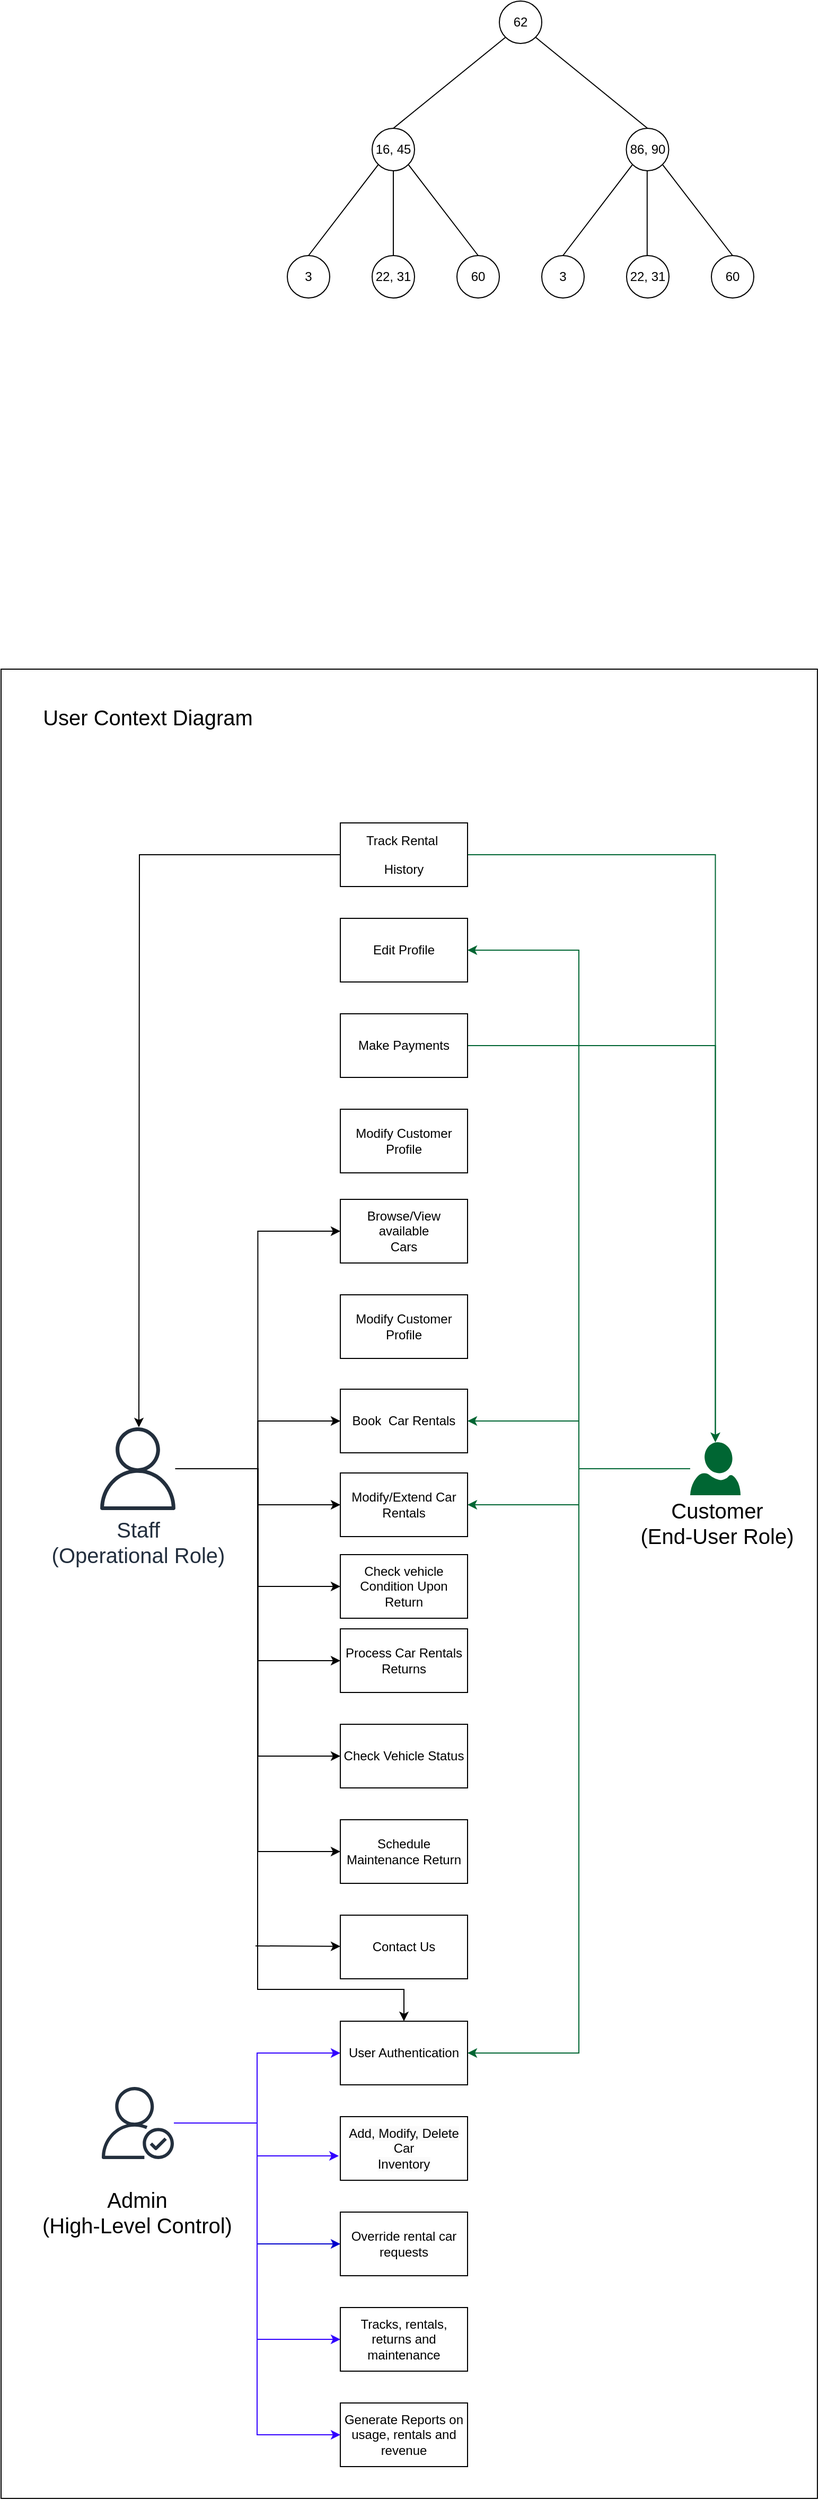<mxfile version="26.1.0">
  <diagram name="Page-1" id="RbNFmXuXFXfBO2YPaHSl">
    <mxGraphModel dx="770" dy="2558" grid="1" gridSize="10" guides="1" tooltips="1" connect="1" arrows="1" fold="1" page="1" pageScale="1" pageWidth="850" pageHeight="1100" math="0" shadow="0">
      <root>
        <mxCell id="0" />
        <mxCell id="1" parent="0" />
        <mxCell id="kHndqxakwdEVO61bLLsD-2" value="" style="whiteSpace=wrap;html=1;fillColor=none;" parent="1" vertex="1">
          <mxGeometry x="10" y="-1090" width="770" height="1725" as="geometry" />
        </mxCell>
        <mxCell id="UNos-CsjaKPpaQYKpEou-1" value="&lt;p align=&quot;center&quot; class=&quot;MsoNormal&quot;&gt;Edit Profile&lt;/p&gt;" style="rounded=0;whiteSpace=wrap;html=1;" parent="1" vertex="1">
          <mxGeometry x="330" y="-855" width="120" height="60" as="geometry" />
        </mxCell>
        <mxCell id="UNos-CsjaKPpaQYKpEou-9" value="" style="edgeStyle=orthogonalEdgeStyle;rounded=0;orthogonalLoop=1;jettySize=auto;html=1;entryX=0;entryY=0.5;entryDx=0;entryDy=0;" parent="1" source="UNos-CsjaKPpaQYKpEou-2" target="UNos-CsjaKPpaQYKpEou-10" edge="1">
          <mxGeometry relative="1" as="geometry" />
        </mxCell>
        <mxCell id="UNos-CsjaKPpaQYKpEou-25" style="edgeStyle=orthogonalEdgeStyle;rounded=0;orthogonalLoop=1;jettySize=auto;html=1;entryX=0;entryY=0.5;entryDx=0;entryDy=0;" parent="1" source="UNos-CsjaKPpaQYKpEou-2" target="UNos-CsjaKPpaQYKpEou-13" edge="1">
          <mxGeometry relative="1" as="geometry" />
        </mxCell>
        <mxCell id="UNos-CsjaKPpaQYKpEou-26" style="edgeStyle=orthogonalEdgeStyle;rounded=0;orthogonalLoop=1;jettySize=auto;html=1;entryX=0;entryY=0.5;entryDx=0;entryDy=0;" parent="1" source="UNos-CsjaKPpaQYKpEou-2" target="UNos-CsjaKPpaQYKpEou-12" edge="1">
          <mxGeometry relative="1" as="geometry" />
        </mxCell>
        <mxCell id="UNos-CsjaKPpaQYKpEou-27" style="edgeStyle=orthogonalEdgeStyle;rounded=0;orthogonalLoop=1;jettySize=auto;html=1;entryX=0;entryY=0.5;entryDx=0;entryDy=0;" parent="1" source="UNos-CsjaKPpaQYKpEou-2" target="UNos-CsjaKPpaQYKpEou-11" edge="1">
          <mxGeometry relative="1" as="geometry" />
        </mxCell>
        <mxCell id="UNos-CsjaKPpaQYKpEou-31" style="edgeStyle=orthogonalEdgeStyle;rounded=0;orthogonalLoop=1;jettySize=auto;html=1;entryX=0;entryY=0.5;entryDx=0;entryDy=0;" parent="1" source="UNos-CsjaKPpaQYKpEou-2" target="UNos-CsjaKPpaQYKpEou-14" edge="1">
          <mxGeometry relative="1" as="geometry" />
        </mxCell>
        <mxCell id="UNos-CsjaKPpaQYKpEou-35" style="edgeStyle=orthogonalEdgeStyle;rounded=0;orthogonalLoop=1;jettySize=auto;html=1;entryX=0.5;entryY=0;entryDx=0;entryDy=0;" parent="1" source="UNos-CsjaKPpaQYKpEou-2" target="UNos-CsjaKPpaQYKpEou-17" edge="1">
          <mxGeometry relative="1" as="geometry">
            <Array as="points">
              <mxPoint x="252" y="-336" />
              <mxPoint x="252" y="155" />
              <mxPoint x="390" y="155" />
            </Array>
          </mxGeometry>
        </mxCell>
        <mxCell id="UNos-CsjaKPpaQYKpEou-36" style="edgeStyle=orthogonalEdgeStyle;rounded=0;orthogonalLoop=1;jettySize=auto;html=1;entryX=0;entryY=0.5;entryDx=0;entryDy=0;" parent="1" source="UNos-CsjaKPpaQYKpEou-2" target="UNos-CsjaKPpaQYKpEou-15" edge="1">
          <mxGeometry relative="1" as="geometry" />
        </mxCell>
        <mxCell id="4A_q3F_WTV_gnmEse8YE-43" style="edgeStyle=orthogonalEdgeStyle;rounded=0;orthogonalLoop=1;jettySize=auto;html=1;entryX=0;entryY=0.5;entryDx=0;entryDy=0;" parent="1" source="UNos-CsjaKPpaQYKpEou-2" target="4A_q3F_WTV_gnmEse8YE-32" edge="1">
          <mxGeometry relative="1" as="geometry" />
        </mxCell>
        <mxCell id="UNos-CsjaKPpaQYKpEou-2" value="&lt;font style=&quot;font-size: 20px;&quot;&gt;Staff&lt;/font&gt;&lt;div&gt;&lt;font style=&quot;font-size: 20px;&quot;&gt;(Operational Role)&lt;/font&gt;&lt;/div&gt;" style="sketch=0;outlineConnect=0;fontColor=#232F3E;gradientColor=none;fillColor=#232F3D;strokeColor=none;dashed=0;verticalLabelPosition=bottom;verticalAlign=top;align=center;html=1;fontSize=12;fontStyle=0;aspect=fixed;pointerEvents=1;shape=mxgraph.aws4.user;" parent="1" vertex="1">
          <mxGeometry x="100" y="-375" width="78" height="78" as="geometry" />
        </mxCell>
        <mxCell id="UNos-CsjaKPpaQYKpEou-32" style="edgeStyle=orthogonalEdgeStyle;rounded=0;orthogonalLoop=1;jettySize=auto;html=1;entryX=0;entryY=0.5;entryDx=0;entryDy=0;strokeColor=#3200FF;" parent="1" source="UNos-CsjaKPpaQYKpEou-3" target="UNos-CsjaKPpaQYKpEou-17" edge="1">
          <mxGeometry relative="1" as="geometry" />
        </mxCell>
        <mxCell id="UNos-CsjaKPpaQYKpEou-37" style="edgeStyle=orthogonalEdgeStyle;rounded=0;orthogonalLoop=1;jettySize=auto;html=1;entryX=0;entryY=0.5;entryDx=0;entryDy=0;strokeColor=#3200FF;" parent="1" source="UNos-CsjaKPpaQYKpEou-3" target="UNos-CsjaKPpaQYKpEou-18" edge="1">
          <mxGeometry relative="1" as="geometry" />
        </mxCell>
        <mxCell id="4A_q3F_WTV_gnmEse8YE-47" style="edgeStyle=orthogonalEdgeStyle;rounded=0;orthogonalLoop=1;jettySize=auto;html=1;entryX=0;entryY=0.5;entryDx=0;entryDy=0;strokeColor=light-dark(#0000CC,#FFFFFF);" parent="1" source="UNos-CsjaKPpaQYKpEou-3" target="4A_q3F_WTV_gnmEse8YE-19" edge="1">
          <mxGeometry relative="1" as="geometry" />
        </mxCell>
        <mxCell id="UNos-CsjaKPpaQYKpEou-3" value="" style="sketch=0;outlineConnect=0;fontColor=#232F3E;gradientColor=none;fillColor=#3200FF;strokeColor=#3200FF;dashed=0;verticalLabelPosition=bottom;verticalAlign=top;align=center;html=1;fontSize=12;fontStyle=0;aspect=fixed;pointerEvents=1;shape=mxgraph.aws4.authenticated_user;" parent="1" vertex="1">
          <mxGeometry x="105" y="247" width="68" height="68" as="geometry" />
        </mxCell>
        <mxCell id="UNos-CsjaKPpaQYKpEou-28" style="edgeStyle=orthogonalEdgeStyle;rounded=0;orthogonalLoop=1;jettySize=auto;html=1;entryX=1;entryY=0.5;entryDx=0;entryDy=0;strokeColor=#006633;" parent="1" source="UNos-CsjaKPpaQYKpEou-4" target="UNos-CsjaKPpaQYKpEou-12" edge="1">
          <mxGeometry relative="1" as="geometry" />
        </mxCell>
        <mxCell id="UNos-CsjaKPpaQYKpEou-29" style="edgeStyle=orthogonalEdgeStyle;rounded=0;orthogonalLoop=1;jettySize=auto;html=1;entryX=1;entryY=0.5;entryDx=0;entryDy=0;strokeColor=#006633;" parent="1" source="UNos-CsjaKPpaQYKpEou-4" target="UNos-CsjaKPpaQYKpEou-11" edge="1">
          <mxGeometry relative="1" as="geometry" />
        </mxCell>
        <mxCell id="UNos-CsjaKPpaQYKpEou-30" style="edgeStyle=orthogonalEdgeStyle;rounded=0;orthogonalLoop=1;jettySize=auto;html=1;entryX=1;entryY=0.5;entryDx=0;entryDy=0;strokeColor=#006633;" parent="1" source="UNos-CsjaKPpaQYKpEou-4" target="UNos-CsjaKPpaQYKpEou-1" edge="1">
          <mxGeometry relative="1" as="geometry" />
        </mxCell>
        <mxCell id="UNos-CsjaKPpaQYKpEou-34" style="edgeStyle=orthogonalEdgeStyle;rounded=0;orthogonalLoop=1;jettySize=auto;html=1;entryX=1;entryY=0.5;entryDx=0;entryDy=0;strokeColor=#006633;" parent="1" source="UNos-CsjaKPpaQYKpEou-4" target="UNos-CsjaKPpaQYKpEou-17" edge="1">
          <mxGeometry relative="1" as="geometry" />
        </mxCell>
        <mxCell id="UNos-CsjaKPpaQYKpEou-4" value="" style="verticalLabelPosition=bottom;html=1;verticalAlign=top;align=center;strokeColor=none;fillColor=#006633;shape=mxgraph.azure.user;" parent="1" vertex="1">
          <mxGeometry x="660" y="-361" width="47.5" height="50" as="geometry" />
        </mxCell>
        <mxCell id="UNos-CsjaKPpaQYKpEou-8" value="&lt;font style=&quot;font-size: 20px;&quot;&gt;Admin&lt;/font&gt;&lt;div&gt;&lt;font style=&quot;font-size: 20px;&quot;&gt;(High-Level Control)&lt;/font&gt;&lt;/div&gt;" style="text;html=1;align=center;verticalAlign=middle;resizable=0;points=[];autosize=1;strokeColor=none;fillColor=none;" parent="1" vertex="1">
          <mxGeometry x="38" y="335" width="200" height="60" as="geometry" />
        </mxCell>
        <mxCell id="UNos-CsjaKPpaQYKpEou-10" value="&lt;p align=&quot;center&quot; class=&quot;MsoNormal&quot;&gt;Browse/View available&lt;br&gt;Cars&lt;/p&gt;" style="rounded=0;whiteSpace=wrap;html=1;" parent="1" vertex="1">
          <mxGeometry x="330" y="-590" width="120" height="60" as="geometry" />
        </mxCell>
        <mxCell id="UNos-CsjaKPpaQYKpEou-11" value="&lt;p align=&quot;center&quot; class=&quot;MsoNormal&quot;&gt;Book &amp;nbsp;Car Rentals&lt;/p&gt;" style="rounded=0;whiteSpace=wrap;html=1;" parent="1" vertex="1">
          <mxGeometry x="330" y="-411" width="120" height="60" as="geometry" />
        </mxCell>
        <mxCell id="UNos-CsjaKPpaQYKpEou-12" value="&lt;p align=&quot;center&quot; class=&quot;MsoNormal&quot;&gt;Modify/Extend Car Rentals&lt;/p&gt;" style="rounded=0;whiteSpace=wrap;html=1;" parent="1" vertex="1">
          <mxGeometry x="330" y="-332" width="120" height="60" as="geometry" />
        </mxCell>
        <mxCell id="UNos-CsjaKPpaQYKpEou-13" value="&lt;p align=&quot;center&quot; class=&quot;MsoNormal&quot;&gt;Process Car Rentals&lt;br&gt;Returns&lt;/p&gt;" style="rounded=0;whiteSpace=wrap;html=1;" parent="1" vertex="1">
          <mxGeometry x="330" y="-185" width="120" height="60" as="geometry" />
        </mxCell>
        <mxCell id="UNos-CsjaKPpaQYKpEou-14" value="&lt;p align=&quot;center&quot; class=&quot;MsoNormal&quot;&gt;Check Vehicle Status&lt;/p&gt;" style="rounded=0;whiteSpace=wrap;html=1;" parent="1" vertex="1">
          <mxGeometry x="330" y="-95" width="120" height="60" as="geometry" />
        </mxCell>
        <mxCell id="UNos-CsjaKPpaQYKpEou-15" value="&lt;p align=&quot;center&quot; class=&quot;MsoNormal&quot;&gt;Schedule Maintenance Return&lt;/p&gt;" style="rounded=0;whiteSpace=wrap;html=1;" parent="1" vertex="1">
          <mxGeometry x="330" y="-5" width="120" height="60" as="geometry" />
        </mxCell>
        <mxCell id="UNos-CsjaKPpaQYKpEou-16" value="&lt;br&gt;&lt;span style=&quot;color: rgb(0, 0, 0); font-family: Helvetica; font-size: 12px; font-style: normal; font-variant-ligatures: normal; font-variant-caps: normal; font-weight: 400; letter-spacing: normal; orphans: 2; text-align: -webkit-center; text-indent: 0px; text-transform: none; widows: 2; word-spacing: 0px; -webkit-text-stroke-width: 0px; white-space: normal; background-color: rgb(251, 251, 251); text-decoration-thickness: initial; text-decoration-style: initial; text-decoration-color: initial; float: none; display: inline !important;&quot;&gt;&lt;br&gt;&lt;/span&gt;&lt;div&gt;&lt;span style=&quot;color: rgb(0, 0, 0); font-family: Helvetica; font-size: 12px; font-style: normal; font-variant-ligatures: normal; font-variant-caps: normal; font-weight: 400; letter-spacing: normal; orphans: 2; text-align: -webkit-center; text-indent: 0px; text-transform: none; widows: 2; word-spacing: 0px; -webkit-text-stroke-width: 0px; white-space: normal; background-color: rgb(251, 251, 251); text-decoration-thickness: initial; text-decoration-style: initial; text-decoration-color: initial; float: none; display: inline !important;&quot;&gt;Add, Modify, Delete Car&lt;/span&gt;&lt;br style=&quot;forced-color-adjust: none; color: rgb(0, 0, 0); font-family: Helvetica; font-size: 12px; font-style: normal; font-variant-ligatures: normal; font-variant-caps: normal; font-weight: 400; letter-spacing: normal; orphans: 2; text-align: -webkit-center; text-indent: 0px; text-transform: none; widows: 2; word-spacing: 0px; -webkit-text-stroke-width: 0px; white-space: normal; background-color: rgb(251, 251, 251); text-decoration-thickness: initial; text-decoration-style: initial; text-decoration-color: initial;&quot;&gt;&lt;span style=&quot;color: rgb(0, 0, 0); font-family: Helvetica; font-size: 12px; font-style: normal; font-variant-ligatures: normal; font-variant-caps: normal; font-weight: 400; letter-spacing: normal; orphans: 2; text-align: -webkit-center; text-indent: 0px; text-transform: none; widows: 2; word-spacing: 0px; -webkit-text-stroke-width: 0px; white-space: normal; background-color: rgb(251, 251, 251); text-decoration-thickness: initial; text-decoration-style: initial; text-decoration-color: initial; float: none; display: inline !important;&quot;&gt;Inventory&lt;/span&gt;&lt;/div&gt;&lt;div&gt;&lt;br&gt;&lt;br&gt;&lt;/div&gt;" style="rounded=0;whiteSpace=wrap;html=1;" parent="1" vertex="1">
          <mxGeometry x="330" y="275" width="120" height="60" as="geometry" />
        </mxCell>
        <mxCell id="UNos-CsjaKPpaQYKpEou-17" value="&lt;p align=&quot;center&quot; class=&quot;MsoNormal&quot;&gt;User Authentication&lt;/p&gt;" style="rounded=0;whiteSpace=wrap;html=1;" parent="1" vertex="1">
          <mxGeometry x="330" y="185" width="120" height="60" as="geometry" />
        </mxCell>
        <mxCell id="UNos-CsjaKPpaQYKpEou-18" value="&lt;p align=&quot;center&quot; class=&quot;MsoNormal&quot;&gt;Tracks, rentals, returns and maintenance&lt;/p&gt;" style="rounded=0;whiteSpace=wrap;html=1;" parent="1" vertex="1">
          <mxGeometry x="330" y="455" width="120" height="60" as="geometry" />
        </mxCell>
        <mxCell id="UNos-CsjaKPpaQYKpEou-38" style="edgeStyle=orthogonalEdgeStyle;rounded=0;orthogonalLoop=1;jettySize=auto;html=1;entryX=-0.012;entryY=0.617;entryDx=0;entryDy=0;entryPerimeter=0;fontColor=light-dark(#3200FF,#EDEDED);strokeColor=light-dark(#3200ff, #ededed);" parent="1" source="UNos-CsjaKPpaQYKpEou-3" target="UNos-CsjaKPpaQYKpEou-16" edge="1">
          <mxGeometry relative="1" as="geometry" />
        </mxCell>
        <mxCell id="kHndqxakwdEVO61bLLsD-1" value="&lt;font style=&quot;font-size: 20px;&quot;&gt;Customer&lt;/font&gt;&lt;div&gt;&lt;font style=&quot;font-size: 20px;&quot;&gt;(End-User Role)&lt;/font&gt;&lt;/div&gt;" style="text;html=1;align=center;verticalAlign=middle;resizable=0;points=[];autosize=1;strokeColor=none;fillColor=none;" parent="1" vertex="1">
          <mxGeometry x="599.75" y="-315" width="170" height="60" as="geometry" />
        </mxCell>
        <mxCell id="kHndqxakwdEVO61bLLsD-3" value="&lt;font style=&quot;font-size: 20px;&quot;&gt;User Context Diagram&lt;/font&gt;" style="text;html=1;align=center;verticalAlign=middle;resizable=0;points=[];autosize=1;strokeColor=none;fillColor=none;" parent="1" vertex="1">
          <mxGeometry x="38" y="-1065" width="220" height="40" as="geometry" />
        </mxCell>
        <mxCell id="kHndqxakwdEVO61bLLsD-4" value="&lt;p align=&quot;center&quot; class=&quot;MsoNormal&quot;&gt;Generate Reports&lt;span style=&quot;background-color: transparent; color: light-dark(rgb(0, 0, 0), rgb(255, 255, 255));&quot;&gt;&amp;nbsp;on usage, rentals and revenue&lt;/span&gt;&lt;/p&gt;" style="rounded=0;whiteSpace=wrap;html=1;" parent="1" vertex="1">
          <mxGeometry x="330" y="545" width="120" height="60" as="geometry" />
        </mxCell>
        <mxCell id="kHndqxakwdEVO61bLLsD-5" style="edgeStyle=orthogonalEdgeStyle;rounded=0;orthogonalLoop=1;jettySize=auto;html=1;entryX=0;entryY=0.5;entryDx=0;entryDy=0;strokeColor=#3200FF;" parent="1" source="UNos-CsjaKPpaQYKpEou-3" target="kHndqxakwdEVO61bLLsD-4" edge="1">
          <mxGeometry relative="1" as="geometry">
            <mxPoint x="190" y="285" as="sourcePoint" />
            <mxPoint x="340" y="355" as="targetPoint" />
          </mxGeometry>
        </mxCell>
        <mxCell id="4A_q3F_WTV_gnmEse8YE-46" style="edgeStyle=orthogonalEdgeStyle;rounded=0;orthogonalLoop=1;jettySize=auto;html=1;strokeColor=light-dark(#006633,#FFFFFF);" parent="1" source="4A_q3F_WTV_gnmEse8YE-1" target="UNos-CsjaKPpaQYKpEou-4" edge="1">
          <mxGeometry relative="1" as="geometry" />
        </mxCell>
        <mxCell id="4A_q3F_WTV_gnmEse8YE-1" value="&lt;p align=&quot;center&quot; class=&quot;MsoNormal&quot;&gt;Track Rental&amp;nbsp;&lt;/p&gt;&lt;p align=&quot;center&quot; class=&quot;MsoNormal&quot;&gt;History&lt;/p&gt;" style="rounded=0;whiteSpace=wrap;html=1;" parent="1" vertex="1">
          <mxGeometry x="330" y="-945" width="120" height="60" as="geometry" />
        </mxCell>
        <mxCell id="4A_q3F_WTV_gnmEse8YE-14" style="edgeStyle=orthogonalEdgeStyle;rounded=0;orthogonalLoop=1;jettySize=auto;html=1;" parent="1" source="4A_q3F_WTV_gnmEse8YE-1" edge="1">
          <mxGeometry relative="1" as="geometry">
            <mxPoint x="140" y="-375" as="targetPoint" />
          </mxGeometry>
        </mxCell>
        <mxCell id="4A_q3F_WTV_gnmEse8YE-45" style="edgeStyle=orthogonalEdgeStyle;rounded=0;orthogonalLoop=1;jettySize=auto;html=1;strokeColor=light-dark(#006633,#FFFFFF);" parent="1" source="4A_q3F_WTV_gnmEse8YE-15" target="UNos-CsjaKPpaQYKpEou-4" edge="1">
          <mxGeometry relative="1" as="geometry" />
        </mxCell>
        <mxCell id="4A_q3F_WTV_gnmEse8YE-15" value="&lt;p align=&quot;center&quot; class=&quot;MsoNormal&quot;&gt;Make Payments&lt;/p&gt;" style="rounded=0;whiteSpace=wrap;html=1;" parent="1" vertex="1">
          <mxGeometry x="330" y="-765" width="120" height="60" as="geometry" />
        </mxCell>
        <mxCell id="4A_q3F_WTV_gnmEse8YE-18" value="&lt;p align=&quot;center&quot; class=&quot;MsoNormal&quot;&gt;Modify Customer&lt;br/&gt;Profile&lt;/p&gt;" style="rounded=0;whiteSpace=wrap;html=1;" parent="1" vertex="1">
          <mxGeometry x="330" y="-675" width="120" height="60" as="geometry" />
        </mxCell>
        <mxCell id="4A_q3F_WTV_gnmEse8YE-19" value="&lt;p align=&quot;center&quot; class=&quot;MsoNormal&quot;&gt;Override rental car requests&lt;/p&gt;" style="rounded=0;whiteSpace=wrap;html=1;" parent="1" vertex="1">
          <mxGeometry x="330" y="365" width="120" height="60" as="geometry" />
        </mxCell>
        <mxCell id="4A_q3F_WTV_gnmEse8YE-20" value="&lt;p align=&quot;center&quot; class=&quot;MsoNormal&quot;&gt;Modify Customer&lt;br/&gt;Profile&lt;/p&gt;" style="rounded=0;whiteSpace=wrap;html=1;" parent="1" vertex="1">
          <mxGeometry x="330" y="-500" width="120" height="60" as="geometry" />
        </mxCell>
        <mxCell id="4A_q3F_WTV_gnmEse8YE-22" value="&lt;p align=&quot;center&quot; class=&quot;MsoNormal&quot;&gt;Contact Us&lt;/p&gt;" style="rounded=0;whiteSpace=wrap;html=1;" parent="1" vertex="1">
          <mxGeometry x="330" y="85" width="120" height="60" as="geometry" />
        </mxCell>
        <mxCell id="4A_q3F_WTV_gnmEse8YE-31" value="" style="endArrow=classic;html=1;rounded=0;" parent="1" edge="1">
          <mxGeometry width="50" height="50" relative="1" as="geometry">
            <mxPoint x="250" y="114" as="sourcePoint" />
            <mxPoint x="330" y="114.38" as="targetPoint" />
          </mxGeometry>
        </mxCell>
        <mxCell id="4A_q3F_WTV_gnmEse8YE-32" value="&lt;p align=&quot;center&quot; class=&quot;MsoNormal&quot;&gt;Check vehicle Condition Upon Return&lt;/p&gt;" style="rounded=0;whiteSpace=wrap;html=1;" parent="1" vertex="1">
          <mxGeometry x="330" y="-255" width="120" height="60" as="geometry" />
        </mxCell>
        <mxCell id="Twh3SN-lq9kcutG-NXHp-1" value="62" style="ellipse;whiteSpace=wrap;html=1;aspect=fixed;" parent="1" vertex="1">
          <mxGeometry x="480" y="-1720" width="40" height="40" as="geometry" />
        </mxCell>
        <mxCell id="Twh3SN-lq9kcutG-NXHp-3" value="16, 45" style="ellipse;whiteSpace=wrap;html=1;aspect=fixed;" parent="1" vertex="1">
          <mxGeometry x="360" y="-1600" width="40" height="40" as="geometry" />
        </mxCell>
        <mxCell id="US4c-5-zzCzjwAwvtCeO-1" value="86, 90" style="ellipse;whiteSpace=wrap;html=1;aspect=fixed;" vertex="1" parent="1">
          <mxGeometry x="599.75" y="-1600" width="40" height="40" as="geometry" />
        </mxCell>
        <mxCell id="US4c-5-zzCzjwAwvtCeO-3" value="" style="endArrow=none;html=1;rounded=0;exitX=0.5;exitY=0;exitDx=0;exitDy=0;entryX=0;entryY=1;entryDx=0;entryDy=0;" edge="1" parent="1" source="Twh3SN-lq9kcutG-NXHp-3" target="Twh3SN-lq9kcutG-NXHp-1">
          <mxGeometry width="50" height="50" relative="1" as="geometry">
            <mxPoint x="400" y="-1600" as="sourcePoint" />
            <mxPoint x="450" y="-1650" as="targetPoint" />
          </mxGeometry>
        </mxCell>
        <mxCell id="US4c-5-zzCzjwAwvtCeO-4" value="" style="endArrow=none;html=1;rounded=0;exitX=0.5;exitY=0;exitDx=0;exitDy=0;entryX=1;entryY=1;entryDx=0;entryDy=0;" edge="1" parent="1" source="US4c-5-zzCzjwAwvtCeO-1" target="Twh3SN-lq9kcutG-NXHp-1">
          <mxGeometry width="50" height="50" relative="1" as="geometry">
            <mxPoint x="404" y="-1584" as="sourcePoint" />
            <mxPoint x="456" y="-1636" as="targetPoint" />
          </mxGeometry>
        </mxCell>
        <mxCell id="US4c-5-zzCzjwAwvtCeO-5" value="" style="endArrow=none;html=1;rounded=0;entryX=0.5;entryY=1;entryDx=0;entryDy=0;" edge="1" parent="1" target="Twh3SN-lq9kcutG-NXHp-3">
          <mxGeometry width="50" height="50" relative="1" as="geometry">
            <mxPoint x="380" y="-1480" as="sourcePoint" />
            <mxPoint x="382" y="-1540" as="targetPoint" />
          </mxGeometry>
        </mxCell>
        <mxCell id="US4c-5-zzCzjwAwvtCeO-6" value="" style="endArrow=none;html=1;rounded=0;entryX=0;entryY=1;entryDx=0;entryDy=0;exitX=0.5;exitY=0;exitDx=0;exitDy=0;" edge="1" parent="1" source="US4c-5-zzCzjwAwvtCeO-9" target="Twh3SN-lq9kcutG-NXHp-3">
          <mxGeometry width="50" height="50" relative="1" as="geometry">
            <mxPoint x="280" y="-1480" as="sourcePoint" />
            <mxPoint x="342" y="-1552" as="targetPoint" />
          </mxGeometry>
        </mxCell>
        <mxCell id="US4c-5-zzCzjwAwvtCeO-7" value="" style="endArrow=none;html=1;rounded=0;exitX=1;exitY=1;exitDx=0;exitDy=0;entryX=0.5;entryY=0;entryDx=0;entryDy=0;" edge="1" parent="1" source="Twh3SN-lq9kcutG-NXHp-3" target="US4c-5-zzCzjwAwvtCeO-10">
          <mxGeometry width="50" height="50" relative="1" as="geometry">
            <mxPoint x="400" y="-1518" as="sourcePoint" />
            <mxPoint x="452" y="-1570" as="targetPoint" />
          </mxGeometry>
        </mxCell>
        <mxCell id="US4c-5-zzCzjwAwvtCeO-8" value="22, 31" style="ellipse;whiteSpace=wrap;html=1;aspect=fixed;" vertex="1" parent="1">
          <mxGeometry x="360" y="-1480" width="40" height="40" as="geometry" />
        </mxCell>
        <mxCell id="US4c-5-zzCzjwAwvtCeO-9" value="3" style="ellipse;whiteSpace=wrap;html=1;aspect=fixed;" vertex="1" parent="1">
          <mxGeometry x="280" y="-1480" width="40" height="40" as="geometry" />
        </mxCell>
        <mxCell id="US4c-5-zzCzjwAwvtCeO-10" value="60" style="ellipse;whiteSpace=wrap;html=1;aspect=fixed;" vertex="1" parent="1">
          <mxGeometry x="440" y="-1480" width="40" height="40" as="geometry" />
        </mxCell>
        <mxCell id="US4c-5-zzCzjwAwvtCeO-11" value="22, 31" style="ellipse;whiteSpace=wrap;html=1;aspect=fixed;" vertex="1" parent="1">
          <mxGeometry x="600" y="-1480" width="40" height="40" as="geometry" />
        </mxCell>
        <mxCell id="US4c-5-zzCzjwAwvtCeO-12" value="3" style="ellipse;whiteSpace=wrap;html=1;aspect=fixed;" vertex="1" parent="1">
          <mxGeometry x="520" y="-1480" width="40" height="40" as="geometry" />
        </mxCell>
        <mxCell id="US4c-5-zzCzjwAwvtCeO-13" value="60" style="ellipse;whiteSpace=wrap;html=1;aspect=fixed;" vertex="1" parent="1">
          <mxGeometry x="680" y="-1480" width="40" height="40" as="geometry" />
        </mxCell>
        <mxCell id="US4c-5-zzCzjwAwvtCeO-14" value="" style="endArrow=none;html=1;rounded=0;entryX=0;entryY=1;entryDx=0;entryDy=0;exitX=0.5;exitY=0;exitDx=0;exitDy=0;" edge="1" parent="1" source="US4c-5-zzCzjwAwvtCeO-12" target="US4c-5-zzCzjwAwvtCeO-1">
          <mxGeometry width="50" height="50" relative="1" as="geometry">
            <mxPoint x="534" y="-1474" as="sourcePoint" />
            <mxPoint x="600" y="-1560" as="targetPoint" />
          </mxGeometry>
        </mxCell>
        <mxCell id="US4c-5-zzCzjwAwvtCeO-15" value="" style="endArrow=none;html=1;rounded=0;entryX=0.5;entryY=1;entryDx=0;entryDy=0;" edge="1" parent="1">
          <mxGeometry width="50" height="50" relative="1" as="geometry">
            <mxPoint x="619.41" y="-1480" as="sourcePoint" />
            <mxPoint x="619.41" y="-1560" as="targetPoint" />
          </mxGeometry>
        </mxCell>
        <mxCell id="US4c-5-zzCzjwAwvtCeO-16" value="" style="endArrow=none;html=1;rounded=0;exitX=1;exitY=1;exitDx=0;exitDy=0;entryX=0.5;entryY=0;entryDx=0;entryDy=0;" edge="1" parent="1" source="US4c-5-zzCzjwAwvtCeO-1" target="US4c-5-zzCzjwAwvtCeO-13">
          <mxGeometry width="50" height="50" relative="1" as="geometry">
            <mxPoint x="639.75" y="-1566" as="sourcePoint" />
            <mxPoint x="705.75" y="-1480" as="targetPoint" />
          </mxGeometry>
        </mxCell>
      </root>
    </mxGraphModel>
  </diagram>
</mxfile>
